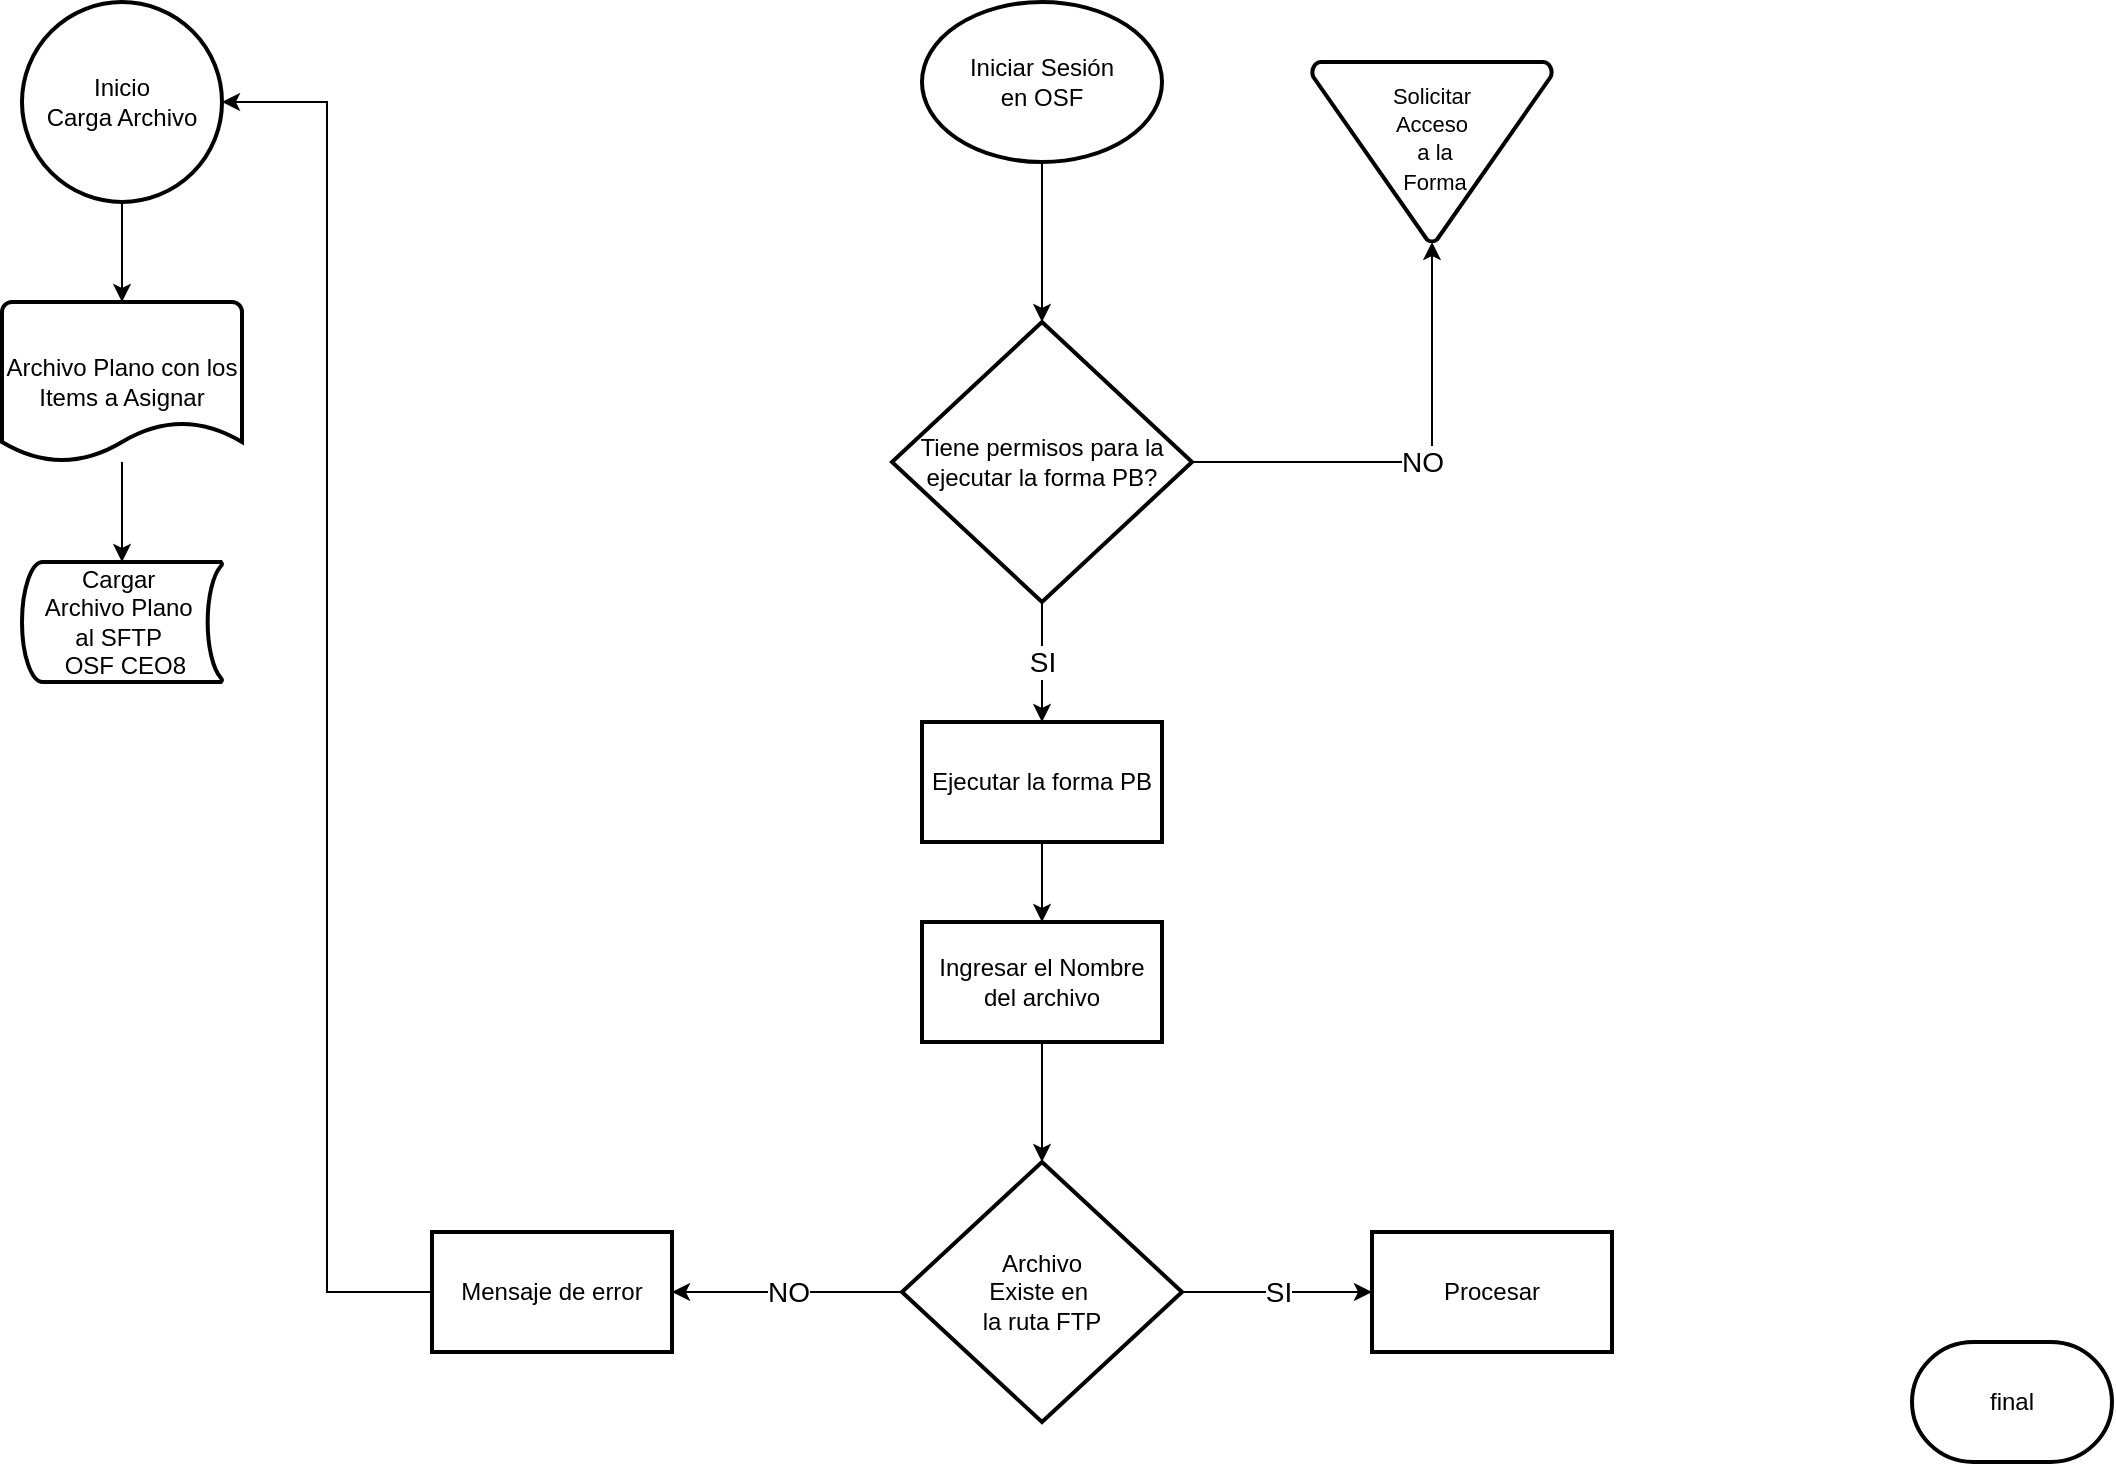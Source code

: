 <mxfile version="28.1.0">
  <diagram name="Página-1" id="696r6E-0CZbTcG02KJPg">
    <mxGraphModel dx="1418" dy="786" grid="1" gridSize="10" guides="1" tooltips="1" connect="1" arrows="1" fold="1" page="1" pageScale="1" pageWidth="1169" pageHeight="827" math="0" shadow="0">
      <root>
        <mxCell id="0" />
        <mxCell id="1" parent="0" />
        <mxCell id="AMZkXD04V7mK3b0o6Ux0-1" value="final" style="strokeWidth=2;html=1;shape=mxgraph.flowchart.terminator;whiteSpace=wrap;" vertex="1" parent="1">
          <mxGeometry x="1000" y="690" width="100" height="60" as="geometry" />
        </mxCell>
        <mxCell id="AMZkXD04V7mK3b0o6Ux0-3" value="Archivo Plano con los Items a Asignar" style="strokeWidth=2;html=1;shape=mxgraph.flowchart.document2;whiteSpace=wrap;size=0.25;" vertex="1" parent="1">
          <mxGeometry x="45" y="170" width="120" height="80" as="geometry" />
        </mxCell>
        <mxCell id="AMZkXD04V7mK3b0o6Ux0-4" value="Inicio&lt;div&gt;Carga Archivo&lt;/div&gt;" style="strokeWidth=2;html=1;shape=mxgraph.flowchart.start_2;whiteSpace=wrap;" vertex="1" parent="1">
          <mxGeometry x="55" y="20" width="100" height="100" as="geometry" />
        </mxCell>
        <mxCell id="AMZkXD04V7mK3b0o6Ux0-5" value="Cargar&amp;nbsp;&lt;div&gt;Archivo Plano&amp;nbsp;&lt;/div&gt;&lt;div&gt;al SFTP&amp;nbsp;&lt;/div&gt;&lt;div&gt;&lt;div&gt;&amp;nbsp;OSF CEO8&lt;/div&gt;&lt;/div&gt;" style="strokeWidth=2;html=1;shape=mxgraph.flowchart.stored_data;whiteSpace=wrap;" vertex="1" parent="1">
          <mxGeometry x="55" y="300" width="100" height="60" as="geometry" />
        </mxCell>
        <mxCell id="AMZkXD04V7mK3b0o6Ux0-6" style="edgeStyle=orthogonalEdgeStyle;rounded=0;orthogonalLoop=1;jettySize=auto;html=1;entryX=0.5;entryY=0;entryDx=0;entryDy=0;entryPerimeter=0;" edge="1" parent="1" source="AMZkXD04V7mK3b0o6Ux0-3" target="AMZkXD04V7mK3b0o6Ux0-5">
          <mxGeometry relative="1" as="geometry" />
        </mxCell>
        <mxCell id="AMZkXD04V7mK3b0o6Ux0-7" style="edgeStyle=orthogonalEdgeStyle;rounded=0;orthogonalLoop=1;jettySize=auto;html=1;entryX=0.5;entryY=0;entryDx=0;entryDy=0;entryPerimeter=0;" edge="1" parent="1" source="AMZkXD04V7mK3b0o6Ux0-4" target="AMZkXD04V7mK3b0o6Ux0-3">
          <mxGeometry relative="1" as="geometry" />
        </mxCell>
        <mxCell id="AMZkXD04V7mK3b0o6Ux0-8" value="Iniciar Sesión&lt;div&gt;&lt;span style=&quot;background-color: transparent; color: light-dark(rgb(0, 0, 0), rgb(255, 255, 255));&quot;&gt;en OSF&lt;/span&gt;&lt;/div&gt;" style="strokeWidth=2;html=1;shape=mxgraph.flowchart.start_1;whiteSpace=wrap;" vertex="1" parent="1">
          <mxGeometry x="505" y="20" width="120" height="80" as="geometry" />
        </mxCell>
        <mxCell id="AMZkXD04V7mK3b0o6Ux0-12" value="&lt;font style=&quot;font-size: 14px;&quot;&gt;NO&lt;/font&gt;" style="edgeStyle=orthogonalEdgeStyle;rounded=0;orthogonalLoop=1;jettySize=auto;html=1;entryX=0.5;entryY=1;entryDx=0;entryDy=0;entryPerimeter=0;" edge="1" parent="1" source="AMZkXD04V7mK3b0o6Ux0-9" target="AMZkXD04V7mK3b0o6Ux0-25">
          <mxGeometry relative="1" as="geometry">
            <mxPoint x="760" y="130" as="targetPoint" />
          </mxGeometry>
        </mxCell>
        <mxCell id="AMZkXD04V7mK3b0o6Ux0-16" value="&lt;font style=&quot;font-size: 14px;&quot;&gt;SI&lt;/font&gt;" style="edgeStyle=orthogonalEdgeStyle;rounded=0;orthogonalLoop=1;jettySize=auto;html=1;" edge="1" parent="1" source="AMZkXD04V7mK3b0o6Ux0-9" target="AMZkXD04V7mK3b0o6Ux0-15">
          <mxGeometry relative="1" as="geometry" />
        </mxCell>
        <mxCell id="AMZkXD04V7mK3b0o6Ux0-9" value="Tiene pe&lt;span style=&quot;background-color: transparent; color: light-dark(rgb(0, 0, 0), rgb(255, 255, 255));&quot;&gt;rmisos para la ejecutar la forma PB?&lt;/span&gt;" style="strokeWidth=2;html=1;shape=mxgraph.flowchart.decision;whiteSpace=wrap;" vertex="1" parent="1">
          <mxGeometry x="490" y="180" width="150" height="140" as="geometry" />
        </mxCell>
        <mxCell id="AMZkXD04V7mK3b0o6Ux0-13" style="edgeStyle=orthogonalEdgeStyle;rounded=0;orthogonalLoop=1;jettySize=auto;html=1;exitX=0.5;exitY=1;exitDx=0;exitDy=0;exitPerimeter=0;entryX=0.5;entryY=0;entryDx=0;entryDy=0;entryPerimeter=0;" edge="1" parent="1" source="AMZkXD04V7mK3b0o6Ux0-8" target="AMZkXD04V7mK3b0o6Ux0-9">
          <mxGeometry relative="1" as="geometry" />
        </mxCell>
        <mxCell id="AMZkXD04V7mK3b0o6Ux0-18" value="" style="edgeStyle=orthogonalEdgeStyle;rounded=0;orthogonalLoop=1;jettySize=auto;html=1;" edge="1" parent="1" source="AMZkXD04V7mK3b0o6Ux0-15" target="AMZkXD04V7mK3b0o6Ux0-17">
          <mxGeometry relative="1" as="geometry" />
        </mxCell>
        <mxCell id="AMZkXD04V7mK3b0o6Ux0-15" value="Ejecutar la forma PB" style="whiteSpace=wrap;html=1;strokeWidth=2;" vertex="1" parent="1">
          <mxGeometry x="505" y="380" width="120" height="60" as="geometry" />
        </mxCell>
        <mxCell id="AMZkXD04V7mK3b0o6Ux0-17" value="Ingresar el Nombre del archivo" style="whiteSpace=wrap;html=1;strokeWidth=2;" vertex="1" parent="1">
          <mxGeometry x="505" y="480" width="120" height="60" as="geometry" />
        </mxCell>
        <mxCell id="AMZkXD04V7mK3b0o6Ux0-27" value="&lt;font style=&quot;font-size: 14px;&quot;&gt;NO&lt;/font&gt;" style="edgeStyle=orthogonalEdgeStyle;rounded=0;orthogonalLoop=1;jettySize=auto;html=1;" edge="1" parent="1" source="AMZkXD04V7mK3b0o6Ux0-22" target="AMZkXD04V7mK3b0o6Ux0-26">
          <mxGeometry relative="1" as="geometry" />
        </mxCell>
        <mxCell id="AMZkXD04V7mK3b0o6Ux0-29" value="&lt;font style=&quot;font-size: 14px;&quot;&gt;SI&lt;/font&gt;" style="edgeStyle=orthogonalEdgeStyle;rounded=0;orthogonalLoop=1;jettySize=auto;html=1;" edge="1" parent="1" source="AMZkXD04V7mK3b0o6Ux0-22" target="AMZkXD04V7mK3b0o6Ux0-28">
          <mxGeometry relative="1" as="geometry" />
        </mxCell>
        <mxCell id="AMZkXD04V7mK3b0o6Ux0-22" value="Archivo&lt;div&gt;Existe en&amp;nbsp;&lt;/div&gt;&lt;div&gt;la ruta FTP&lt;/div&gt;" style="strokeWidth=2;html=1;shape=mxgraph.flowchart.decision;whiteSpace=wrap;" vertex="1" parent="1">
          <mxGeometry x="495" y="600" width="140" height="130" as="geometry" />
        </mxCell>
        <mxCell id="AMZkXD04V7mK3b0o6Ux0-23" style="edgeStyle=orthogonalEdgeStyle;rounded=0;orthogonalLoop=1;jettySize=auto;html=1;entryX=0.5;entryY=0;entryDx=0;entryDy=0;entryPerimeter=0;" edge="1" parent="1" source="AMZkXD04V7mK3b0o6Ux0-17" target="AMZkXD04V7mK3b0o6Ux0-22">
          <mxGeometry relative="1" as="geometry" />
        </mxCell>
        <mxCell id="AMZkXD04V7mK3b0o6Ux0-25" value="&lt;font style=&quot;font-size: 11px;&quot;&gt;Solicitar&lt;/font&gt;&lt;div&gt;&lt;font style=&quot;font-size: 11px;&quot;&gt;Acceso&lt;/font&gt;&lt;/div&gt;&lt;div&gt;&lt;font style=&quot;font-size: 11px;&quot;&gt;&amp;nbsp;a la&lt;/font&gt;&lt;/div&gt;&lt;div&gt;&lt;font style=&quot;font-size: 11px;&quot;&gt;&amp;nbsp;Forma&lt;/font&gt;&lt;/div&gt;&lt;div&gt;&lt;font style=&quot;font-size: 11px;&quot;&gt;&lt;br&gt;&lt;/font&gt;&lt;/div&gt;" style="strokeWidth=2;html=1;shape=mxgraph.flowchart.merge_or_storage;whiteSpace=wrap;" vertex="1" parent="1">
          <mxGeometry x="700" y="50" width="120" height="90" as="geometry" />
        </mxCell>
        <mxCell id="AMZkXD04V7mK3b0o6Ux0-26" value="Mensaje de error" style="whiteSpace=wrap;html=1;strokeWidth=2;" vertex="1" parent="1">
          <mxGeometry x="260" y="635" width="120" height="60" as="geometry" />
        </mxCell>
        <mxCell id="AMZkXD04V7mK3b0o6Ux0-28" value="Procesar" style="whiteSpace=wrap;html=1;strokeWidth=2;" vertex="1" parent="1">
          <mxGeometry x="730" y="635" width="120" height="60" as="geometry" />
        </mxCell>
        <mxCell id="AMZkXD04V7mK3b0o6Ux0-31" style="edgeStyle=orthogonalEdgeStyle;rounded=0;orthogonalLoop=1;jettySize=auto;html=1;entryX=1;entryY=0.5;entryDx=0;entryDy=0;entryPerimeter=0;" edge="1" parent="1" source="AMZkXD04V7mK3b0o6Ux0-26" target="AMZkXD04V7mK3b0o6Ux0-4">
          <mxGeometry relative="1" as="geometry" />
        </mxCell>
      </root>
    </mxGraphModel>
  </diagram>
</mxfile>
